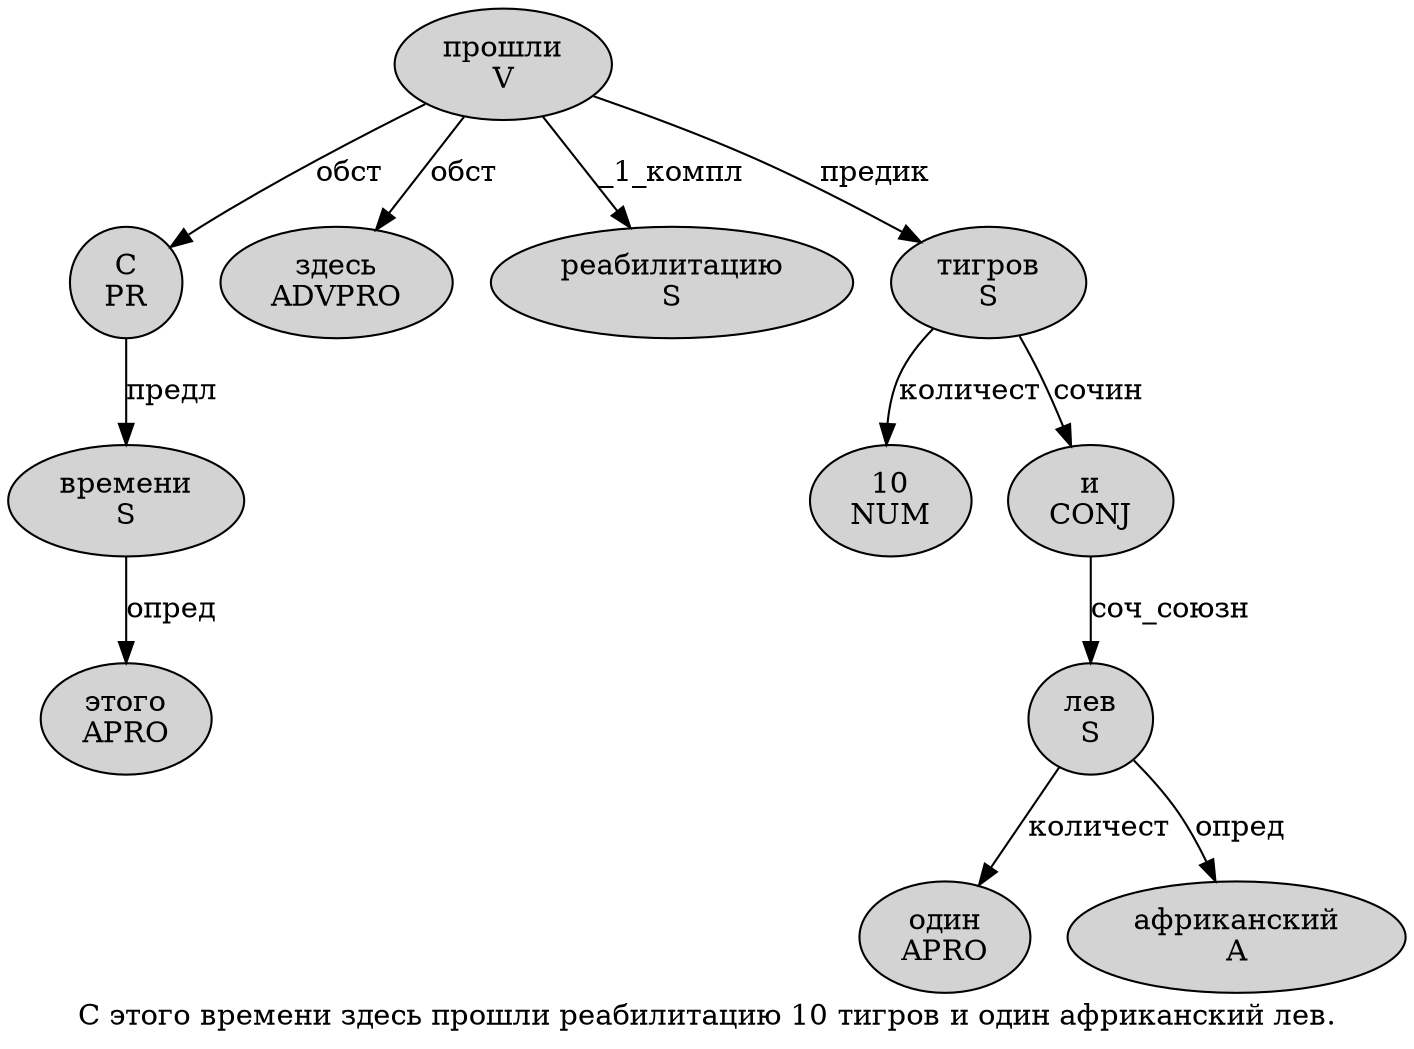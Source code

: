 digraph SENTENCE_48 {
	graph [label="С этого времени здесь прошли реабилитацию 10 тигров и один африканский лев."]
	node [style=filled]
		0 [label="С
PR" color="" fillcolor=lightgray penwidth=1 shape=ellipse]
		1 [label="этого
APRO" color="" fillcolor=lightgray penwidth=1 shape=ellipse]
		2 [label="времени
S" color="" fillcolor=lightgray penwidth=1 shape=ellipse]
		3 [label="здесь
ADVPRO" color="" fillcolor=lightgray penwidth=1 shape=ellipse]
		4 [label="прошли
V" color="" fillcolor=lightgray penwidth=1 shape=ellipse]
		5 [label="реабилитацию
S" color="" fillcolor=lightgray penwidth=1 shape=ellipse]
		6 [label="10
NUM" color="" fillcolor=lightgray penwidth=1 shape=ellipse]
		7 [label="тигров
S" color="" fillcolor=lightgray penwidth=1 shape=ellipse]
		8 [label="и
CONJ" color="" fillcolor=lightgray penwidth=1 shape=ellipse]
		9 [label="один
APRO" color="" fillcolor=lightgray penwidth=1 shape=ellipse]
		10 [label="африканский
A" color="" fillcolor=lightgray penwidth=1 shape=ellipse]
		11 [label="лев
S" color="" fillcolor=lightgray penwidth=1 shape=ellipse]
			2 -> 1 [label="опред"]
			4 -> 0 [label="обст"]
			4 -> 3 [label="обст"]
			4 -> 5 [label="_1_компл"]
			4 -> 7 [label="предик"]
			8 -> 11 [label="соч_союзн"]
			7 -> 6 [label="количест"]
			7 -> 8 [label="сочин"]
			0 -> 2 [label="предл"]
			11 -> 9 [label="количест"]
			11 -> 10 [label="опред"]
}